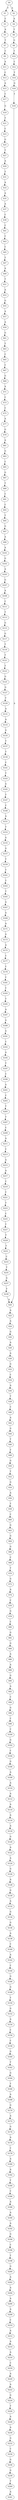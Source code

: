 strict digraph  {
	S0 -> S1 [ label = T ];
	S0 -> S2 [ label = A ];
	S1 -> S3 [ label = C ];
	S2 -> S4 [ label = A ];
	S3 -> S5 [ label = A ];
	S4 -> S6 [ label = T ];
	S5 -> S7 [ label = T ];
	S6 -> S8 [ label = G ];
	S7 -> S9 [ label = C ];
	S8 -> S10 [ label = T ];
	S9 -> S11 [ label = A ];
	S10 -> S12 [ label = C ];
	S11 -> S13 [ label = C ];
	S12 -> S14 [ label = T ];
	S13 -> S15 [ label = A ];
	S14 -> S16 [ label = G ];
	S15 -> S17 [ label = C ];
	S16 -> S18 [ label = T ];
	S17 -> S19 [ label = G ];
	S18 -> S20 [ label = A ];
	S19 -> S21 [ label = T ];
	S20 -> S22 [ label = A ];
	S21 -> S23 [ label = C ];
	S22 -> S24 [ label = A ];
	S23 -> S25 [ label = G ];
	S24 -> S26 [ label = G ];
	S25 -> S27 [ label = T ];
	S26 -> S28 [ label = A ];
	S27 -> S29 [ label = A ];
	S28 -> S30 [ label = A ];
	S29 -> S31 [ label = T ];
	S30 -> S32 [ label = G ];
	S31 -> S33 [ label = A ];
	S32 -> S34 [ label = C ];
	S33 -> S35 [ label = A ];
	S34 -> S36 [ label = A ];
	S35 -> S37 [ label = A ];
	S36 -> S38 [ label = T ];
	S37 -> S39 [ label = C ];
	S38 -> S40 [ label = C ];
	S39 -> S41 [ label = C ];
	S40 -> S42 [ label = A ];
	S41 -> S43 [ label = C ];
	S42 -> S44 [ label = G ];
	S43 -> S45 [ label = C ];
	S44 -> S46 [ label = T ];
	S45 -> S47 [ label = T ];
	S46 -> S48 [ label = T ];
	S47 -> S49 [ label = A ];
	S48 -> S50 [ label = G ];
	S49 -> S51 [ label = T ];
	S50 -> S52 [ label = T ];
	S51 -> S53 [ label = A ];
	S52 -> S54 [ label = G ];
	S53 -> S55 [ label = G ];
	S54 -> S56 [ label = A ];
	S55 -> S57 [ label = A ];
	S56 -> S58 [ label = T ];
	S57 -> S59 [ label = A ];
	S58 -> S60 [ label = C ];
	S59 -> S61 [ label = G ];
	S60 -> S62 [ label = G ];
	S61 -> S63 [ label = T ];
	S62 -> S64 [ label = G ];
	S63 -> S65 [ label = C ];
	S64 -> S66 [ label = G ];
	S65 -> S67 [ label = C ];
	S66 -> S68 [ label = C ];
	S67 -> S69 [ label = G ];
	S68 -> S70 [ label = T ];
	S69 -> S71 [ label = A ];
	S70 -> S72 [ label = G ];
	S71 -> S73 [ label = C ];
	S72 -> S74 [ label = A ];
	S73 -> S75 [ label = C ];
	S74 -> S76 [ label = C ];
	S75 -> S77 [ label = A ];
	S76 -> S78 [ label = G ];
	S77 -> S79 [ label = G ];
	S78 -> S80 [ label = C ];
	S79 -> S81 [ label = A ];
	S80 -> S82 [ label = G ];
	S81 -> S83 [ label = G ];
	S82 -> S84 [ label = G ];
	S83 -> S85 [ label = C ];
	S84 -> S86 [ label = A ];
	S85 -> S87 [ label = G ];
	S86 -> S88 [ label = A ];
	S87 -> S89 [ label = T ];
	S88 -> S90 [ label = G ];
	S89 -> S91 [ label = C ];
	S90 -> S92 [ label = A ];
	S91 -> S93 [ label = C ];
	S92 -> S94 [ label = C ];
	S93 -> S95 [ label = T ];
	S94 -> S96 [ label = G ];
	S95 -> S97 [ label = G ];
	S96 -> S98 [ label = C ];
	S97 -> S99 [ label = A ];
	S98 -> S100 [ label = C ];
	S99 -> S101 [ label = A ];
	S100 -> S102 [ label = G ];
	S101 -> S103 [ label = G ];
	S102 -> S104 [ label = C ];
	S103 -> S105 [ label = A ];
	S104 -> S106 [ label = G ];
	S105 -> S107 [ label = G ];
	S106 -> S108 [ label = A ];
	S107 -> S109 [ label = A ];
	S108 -> S110 [ label = A ];
	S109 -> S111 [ label = C ];
	S110 -> S112 [ label = A ];
	S111 -> S113 [ label = T ];
	S112 -> S114 [ label = A ];
	S113 -> S115 [ label = G ];
	S114 -> S116 [ label = A ];
	S115 -> S117 [ label = G ];
	S116 -> S118 [ label = A ];
	S117 -> S119 [ label = T ];
	S118 -> S120 [ label = G ];
	S119 -> S121 [ label = T ];
	S120 -> S122 [ label = A ];
	S121 -> S123 [ label = T ];
	S122 -> S124 [ label = A ];
	S123 -> S125 [ label = G ];
	S124 -> S126 [ label = G ];
	S125 -> S127 [ label = G ];
	S126 -> S128 [ label = A ];
	S127 -> S129 [ label = T ];
	S128 -> S130 [ label = G ];
	S129 -> S131 [ label = A ];
	S130 -> S132 [ label = A ];
	S131 -> S133 [ label = A ];
	S132 -> S134 [ label = G ];
	S133 -> S135 [ label = G ];
	S134 -> S136 [ label = G ];
	S135 -> S137 [ label = T ];
	S136 -> S138 [ label = A ];
	S137 -> S139 [ label = T ];
	S138 -> S140 [ label = C ];
	S139 -> S141 [ label = C ];
	S140 -> S142 [ label = A ];
	S141 -> S143 [ label = T ];
	S142 -> S144 [ label = C ];
	S143 -> S145 [ label = G ];
	S144 -> S146 [ label = G ];
	S145 -> S147 [ label = T ];
	S146 -> S148 [ label = G ];
	S147 -> S149 [ label = C ];
	S148 -> S150 [ label = T ];
	S149 -> S151 [ label = A ];
	S150 -> S152 [ label = G ];
	S151 -> S153 [ label = T ];
	S152 -> S154 [ label = A ];
	S153 -> S155 [ label = G ];
	S154 -> S156 [ label = C ];
	S155 -> S157 [ label = G ];
	S156 -> S158 [ label = C ];
	S157 -> S159 [ label = T ];
	S158 -> S160 [ label = G ];
	S159 -> S161 [ label = T ];
	S160 -> S162 [ label = T ];
	S161 -> S163 [ label = T ];
	S162 -> S164 [ label = G ];
	S163 -> S165 [ label = T ];
	S164 -> S166 [ label = T ];
	S165 -> S167 [ label = G ];
	S166 -> S168 [ label = A ];
	S167 -> S169 [ label = G ];
	S168 -> S170 [ label = G ];
	S169 -> S171 [ label = A ];
	S170 -> S172 [ label = A ];
	S171 -> S173 [ label = G ];
	S172 -> S174 [ label = G ];
	S173 -> S175 [ label = A ];
	S174 -> S176 [ label = A ];
	S175 -> S177 [ label = C ];
	S176 -> S178 [ label = C ];
	S177 -> S179 [ label = C ];
	S178 -> S180 [ label = A ];
	S179 -> S181 [ label = C ];
	S180 -> S182 [ label = A ];
	S181 -> S183 [ label = C ];
	S182 -> S184 [ label = T ];
	S183 -> S185 [ label = T ];
	S184 -> S186 [ label = C ];
	S185 -> S187 [ label = A ];
	S186 -> S188 [ label = A ];
	S187 -> S189 [ label = G ];
	S188 -> S190 [ label = A ];
	S189 -> S191 [ label = G ];
	S190 -> S192 [ label = A ];
	S191 -> S193 [ label = C ];
	S192 -> S194 [ label = G ];
	S193 -> S195 [ label = G ];
	S194 -> S196 [ label = C ];
	S195 -> S197 [ label = T ];
	S196 -> S198 [ label = T ];
	S197 -> S199 [ label = C ];
	S198 -> S200 [ label = G ];
	S199 -> S201 [ label = G ];
	S200 -> S202 [ label = A ];
	S201 -> S203 [ label = C ];
	S202 -> S204 [ label = A ];
	S203 -> S205 [ label = T ];
	S204 -> S206 [ label = A ];
	S205 -> S207 [ label = T ];
	S206 -> S208 [ label = A ];
	S207 -> S209 [ label = C ];
	S208 -> S210 [ label = C ];
	S209 -> S211 [ label = A ];
	S210 -> S212 [ label = A ];
	S211 -> S213 [ label = C ];
	S212 -> S214 [ label = A ];
	S213 -> S215 [ label = A ];
	S214 -> S216 [ label = A ];
	S215 -> S217 [ label = A ];
	S216 -> S218 [ label = C ];
	S217 -> S219 [ label = C ];
	S218 -> S220 [ label = A ];
	S219 -> S221 [ label = C ];
	S220 -> S222 [ label = A ];
	S221 -> S223 [ label = T ];
	S222 -> S224 [ label = G ];
	S223 -> S225 [ label = C ];
	S224 -> S226 [ label = T ];
	S225 -> S227 [ label = T ];
	S226 -> S228 [ label = A ];
	S227 -> S229 [ label = T ];
	S228 -> S230 [ label = A ];
	S229 -> S231 [ label = T ];
	S230 -> S232 [ label = G ];
	S231 -> S233 [ label = C ];
	S232 -> S234 [ label = C ];
	S233 -> S235 [ label = T ];
	S234 -> S236 [ label = G ];
	S235 -> S237 [ label = G ];
	S236 -> S238 [ label = G ];
	S237 -> S239 [ label = T ];
	S238 -> S240 [ label = T ];
	S239 -> S20 [ label = A ];
	S240 -> S241 [ label = A ];
}
